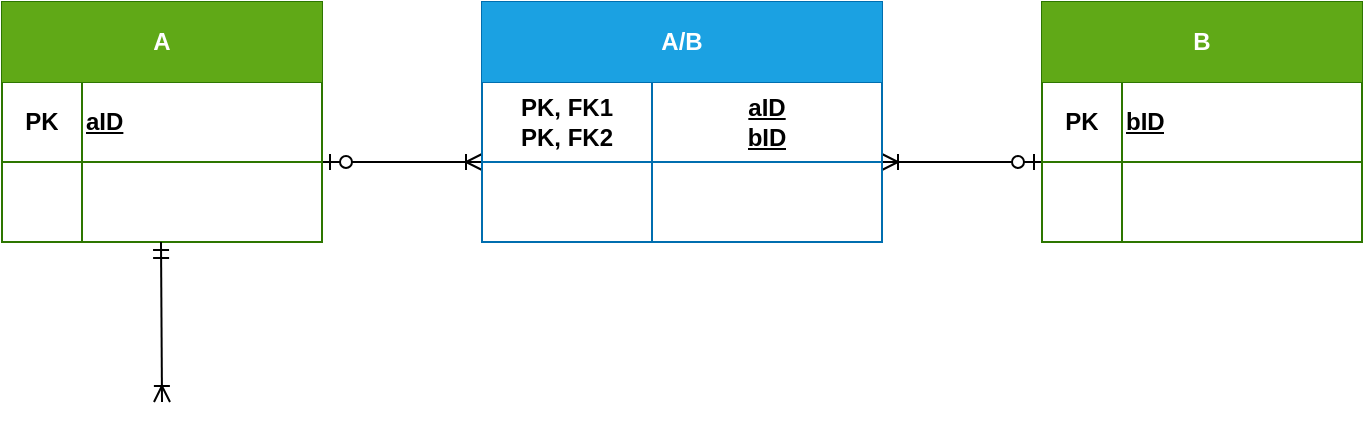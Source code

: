 <mxfile version="20.6.0" type="device"><diagram id="r9cYyTwz3PThLWFNZiZb" name="Page-1"><mxGraphModel dx="1422" dy="747" grid="1" gridSize="10" guides="1" tooltips="1" connect="1" arrows="1" fold="1" page="1" pageScale="1" pageWidth="291" pageHeight="413" math="0" shadow="0"><root><mxCell id="0"/><mxCell id="1" parent="0"/><mxCell id="9_CiMtXoxlJUaPng93nl-4" value="" style="fontSize=12;html=1;endArrow=ERoneToMany;startArrow=ERzeroToOne;rounded=0;" edge="1" parent="1"><mxGeometry width="100" height="100" relative="1" as="geometry"><mxPoint x="200" y="120" as="sourcePoint"/><mxPoint x="280" y="120" as="targetPoint"/><Array as="points"/></mxGeometry></mxCell><mxCell id="9_CiMtXoxlJUaPng93nl-5" value="" style="fontSize=12;html=1;endArrow=ERoneToMany;startArrow=ERzeroToOne;rounded=0;" edge="1" parent="1"><mxGeometry width="100" height="100" relative="1" as="geometry"><mxPoint x="560" y="120" as="sourcePoint"/><mxPoint x="480" y="120" as="targetPoint"/><Array as="points"/></mxGeometry></mxCell><mxCell id="9_CiMtXoxlJUaPng93nl-6" value="" style="shape=table;html=1;whiteSpace=wrap;startSize=0;container=1;collapsible=0;childLayout=tableLayout;swimlaneLine=1;strokeColor=#2D7600;columnLines=1;resizeLast=0;right=1;moveCells=1;fontColor=#FFFFFF;" vertex="1" parent="1"><mxGeometry x="40" y="40" width="160" height="120" as="geometry"/></mxCell><mxCell id="9_CiMtXoxlJUaPng93nl-7" value="" style="shape=tableRow;horizontal=0;startSize=0;swimlaneHead=0;swimlaneBody=0;top=0;left=0;bottom=0;right=0;collapsible=0;dropTarget=0;fillColor=default;points=[[0,0.5],[1,0.5]];portConstraint=eastwest;" vertex="1" parent="9_CiMtXoxlJUaPng93nl-6"><mxGeometry width="160" height="40" as="geometry"/></mxCell><mxCell id="9_CiMtXoxlJUaPng93nl-8" value="&lt;b&gt;&lt;font color=&quot;#FFFFFF&quot;&gt;A&lt;/font&gt;&lt;/b&gt;" style="shape=partialRectangle;html=1;whiteSpace=wrap;connectable=0;fillColor=#60A917;top=0;left=0;bottom=0;right=0;overflow=hidden;rowspan=1;colspan=2;collapsible=1;" vertex="1" parent="9_CiMtXoxlJUaPng93nl-7"><mxGeometry width="160" height="40" as="geometry"><mxRectangle width="40" height="40" as="alternateBounds"/></mxGeometry></mxCell><mxCell id="9_CiMtXoxlJUaPng93nl-9" value="" style="shape=partialRectangle;html=1;whiteSpace=wrap;connectable=0;fillColor=none;top=0;left=0;bottom=0;right=0;overflow=hidden;" vertex="1" visible="0" parent="9_CiMtXoxlJUaPng93nl-7"><mxGeometry x="40" width="120" height="40" as="geometry"><mxRectangle width="120" height="40" as="alternateBounds"/></mxGeometry></mxCell><mxCell id="9_CiMtXoxlJUaPng93nl-10" value="" style="shape=tableRow;horizontal=0;startSize=0;swimlaneHead=0;swimlaneBody=0;top=0;left=0;bottom=0;right=0;collapsible=0;dropTarget=0;fillColor=none;points=[[0,0.5],[1,0.5]];portConstraint=eastwest;" vertex="1" parent="9_CiMtXoxlJUaPng93nl-6"><mxGeometry y="40" width="160" height="40" as="geometry"/></mxCell><mxCell id="9_CiMtXoxlJUaPng93nl-11" value="&lt;b&gt;PK&lt;/b&gt;" style="shape=partialRectangle;html=1;whiteSpace=wrap;connectable=0;fillColor=none;top=0;left=0;bottom=0;right=0;overflow=hidden;" vertex="1" parent="9_CiMtXoxlJUaPng93nl-10"><mxGeometry width="40" height="40" as="geometry"><mxRectangle width="40" height="40" as="alternateBounds"/></mxGeometry></mxCell><mxCell id="9_CiMtXoxlJUaPng93nl-12" value="&lt;div align=&quot;justify&quot;&gt;aID&lt;/div&gt;" style="shape=partialRectangle;html=1;whiteSpace=wrap;connectable=0;fillColor=none;top=0;left=0;bottom=0;right=0;overflow=hidden;fontStyle=5;align=left;" vertex="1" parent="9_CiMtXoxlJUaPng93nl-10"><mxGeometry x="40" width="120" height="40" as="geometry"><mxRectangle width="120" height="40" as="alternateBounds"/></mxGeometry></mxCell><mxCell id="9_CiMtXoxlJUaPng93nl-13" value="" style="shape=tableRow;horizontal=0;startSize=0;swimlaneHead=0;swimlaneBody=0;top=0;left=0;bottom=0;right=0;collapsible=0;dropTarget=0;fillColor=none;points=[[0,0.5],[1,0.5]];portConstraint=eastwest;" vertex="1" parent="9_CiMtXoxlJUaPng93nl-6"><mxGeometry y="80" width="160" height="40" as="geometry"/></mxCell><mxCell id="9_CiMtXoxlJUaPng93nl-14" value="" style="shape=partialRectangle;html=1;whiteSpace=wrap;connectable=0;fillColor=none;top=0;left=0;bottom=0;right=0;overflow=hidden;" vertex="1" parent="9_CiMtXoxlJUaPng93nl-13"><mxGeometry width="40" height="40" as="geometry"><mxRectangle width="40" height="40" as="alternateBounds"/></mxGeometry></mxCell><mxCell id="9_CiMtXoxlJUaPng93nl-15" value="" style="shape=partialRectangle;html=1;whiteSpace=wrap;connectable=0;fillColor=none;top=0;left=0;bottom=0;right=0;overflow=hidden;" vertex="1" parent="9_CiMtXoxlJUaPng93nl-13"><mxGeometry x="40" width="120" height="40" as="geometry"><mxRectangle width="120" height="40" as="alternateBounds"/></mxGeometry></mxCell><mxCell id="9_CiMtXoxlJUaPng93nl-16" value="" style="shape=table;html=1;whiteSpace=wrap;startSize=0;container=1;collapsible=0;childLayout=tableLayout;swimlaneLine=1;strokeColor=#006EAF;columnLines=1;resizeLast=0;right=1;moveCells=1;fontColor=#FFFFFF;" vertex="1" parent="1"><mxGeometry x="280" y="40" width="200" height="120" as="geometry"/></mxCell><mxCell id="9_CiMtXoxlJUaPng93nl-17" value="" style="shape=tableRow;horizontal=0;startSize=0;swimlaneHead=0;swimlaneBody=0;top=0;left=0;bottom=0;right=0;collapsible=0;dropTarget=0;fillColor=default;points=[[0,0.5],[1,0.5]];portConstraint=eastwest;" vertex="1" parent="9_CiMtXoxlJUaPng93nl-16"><mxGeometry width="200" height="40" as="geometry"/></mxCell><mxCell id="9_CiMtXoxlJUaPng93nl-18" value="&lt;b&gt;&lt;font color=&quot;#FFFFFF&quot;&gt;A/B&lt;/font&gt;&lt;/b&gt;" style="shape=partialRectangle;html=1;whiteSpace=wrap;connectable=0;fillColor=#1BA1E2;top=0;left=0;bottom=0;right=0;overflow=hidden;rowspan=1;colspan=2;collapsible=1;" vertex="1" parent="9_CiMtXoxlJUaPng93nl-17"><mxGeometry width="200" height="40" as="geometry"><mxRectangle width="85" height="40" as="alternateBounds"/></mxGeometry></mxCell><mxCell id="9_CiMtXoxlJUaPng93nl-19" value="" style="shape=partialRectangle;html=1;whiteSpace=wrap;connectable=0;fillColor=none;top=0;left=0;bottom=0;right=0;overflow=hidden;" vertex="1" visible="0" parent="9_CiMtXoxlJUaPng93nl-17"><mxGeometry x="85" width="115" height="40" as="geometry"><mxRectangle width="115" height="40" as="alternateBounds"/></mxGeometry></mxCell><mxCell id="9_CiMtXoxlJUaPng93nl-20" value="" style="shape=tableRow;horizontal=0;startSize=0;swimlaneHead=0;swimlaneBody=0;top=0;left=0;bottom=0;right=0;collapsible=0;dropTarget=0;fillColor=none;points=[[0,0.5],[1,0.5]];portConstraint=eastwest;" vertex="1" parent="9_CiMtXoxlJUaPng93nl-16"><mxGeometry y="40" width="200" height="40" as="geometry"/></mxCell><mxCell id="9_CiMtXoxlJUaPng93nl-21" value="&lt;div&gt;PK, FK1&lt;/div&gt;&lt;div&gt;PK, FK2&lt;br&gt;&lt;/div&gt;" style="shape=partialRectangle;html=1;whiteSpace=wrap;connectable=0;fillColor=none;top=0;left=0;bottom=0;right=0;overflow=hidden;fontStyle=1" vertex="1" parent="9_CiMtXoxlJUaPng93nl-20"><mxGeometry width="85" height="40" as="geometry"><mxRectangle width="85" height="40" as="alternateBounds"/></mxGeometry></mxCell><mxCell id="9_CiMtXoxlJUaPng93nl-22" value="&lt;div&gt;aID&lt;/div&gt;&lt;div&gt;bID&lt;br&gt;&lt;/div&gt;" style="shape=partialRectangle;html=1;whiteSpace=wrap;connectable=0;fillColor=none;top=0;left=0;bottom=0;right=0;overflow=hidden;fontStyle=5" vertex="1" parent="9_CiMtXoxlJUaPng93nl-20"><mxGeometry x="85" width="115" height="40" as="geometry"><mxRectangle width="115" height="40" as="alternateBounds"/></mxGeometry></mxCell><mxCell id="9_CiMtXoxlJUaPng93nl-23" value="" style="shape=tableRow;horizontal=0;startSize=0;swimlaneHead=0;swimlaneBody=0;top=0;left=0;bottom=0;right=0;collapsible=0;dropTarget=0;fillColor=none;points=[[0,0.5],[1,0.5]];portConstraint=eastwest;" vertex="1" parent="9_CiMtXoxlJUaPng93nl-16"><mxGeometry y="80" width="200" height="40" as="geometry"/></mxCell><mxCell id="9_CiMtXoxlJUaPng93nl-24" value="" style="shape=partialRectangle;html=1;whiteSpace=wrap;connectable=0;fillColor=none;top=0;left=0;bottom=0;right=0;overflow=hidden;" vertex="1" parent="9_CiMtXoxlJUaPng93nl-23"><mxGeometry width="85" height="40" as="geometry"><mxRectangle width="85" height="40" as="alternateBounds"/></mxGeometry></mxCell><mxCell id="9_CiMtXoxlJUaPng93nl-25" value="" style="shape=partialRectangle;html=1;whiteSpace=wrap;connectable=0;fillColor=none;top=0;left=0;bottom=0;right=0;overflow=hidden;" vertex="1" parent="9_CiMtXoxlJUaPng93nl-23"><mxGeometry x="85" width="115" height="40" as="geometry"><mxRectangle width="115" height="40" as="alternateBounds"/></mxGeometry></mxCell><mxCell id="9_CiMtXoxlJUaPng93nl-26" value="" style="shape=table;html=1;whiteSpace=wrap;startSize=0;container=1;collapsible=0;childLayout=tableLayout;swimlaneLine=1;strokeColor=#2D7600;columnLines=1;resizeLast=0;right=1;moveCells=1;" vertex="1" parent="1"><mxGeometry x="560" y="40" width="160" height="120" as="geometry"/></mxCell><mxCell id="9_CiMtXoxlJUaPng93nl-27" value="" style="shape=tableRow;horizontal=0;startSize=0;swimlaneHead=0;swimlaneBody=0;top=0;left=0;bottom=0;right=0;collapsible=0;dropTarget=0;fillColor=default;points=[[0,0.5],[1,0.5]];portConstraint=eastwest;" vertex="1" parent="9_CiMtXoxlJUaPng93nl-26"><mxGeometry width="160" height="40" as="geometry"/></mxCell><mxCell id="9_CiMtXoxlJUaPng93nl-28" value="&lt;b&gt;&lt;font&gt;B&lt;/font&gt;&lt;/b&gt;" style="shape=partialRectangle;html=1;whiteSpace=wrap;connectable=0;fillColor=#60A917;top=0;left=0;bottom=0;right=0;overflow=hidden;rowspan=1;colspan=2;collapsible=1;fontColor=#FFFFFF;" vertex="1" parent="9_CiMtXoxlJUaPng93nl-27"><mxGeometry width="160" height="40" as="geometry"><mxRectangle width="40" height="40" as="alternateBounds"/></mxGeometry></mxCell><mxCell id="9_CiMtXoxlJUaPng93nl-29" value="" style="shape=partialRectangle;html=1;whiteSpace=wrap;connectable=0;fillColor=none;top=0;left=0;bottom=0;right=0;overflow=hidden;" vertex="1" visible="0" parent="9_CiMtXoxlJUaPng93nl-27"><mxGeometry x="40" width="120" height="40" as="geometry"><mxRectangle width="120" height="40" as="alternateBounds"/></mxGeometry></mxCell><mxCell id="9_CiMtXoxlJUaPng93nl-30" value="" style="shape=tableRow;horizontal=0;startSize=0;swimlaneHead=0;swimlaneBody=0;top=0;left=0;bottom=0;right=0;collapsible=0;dropTarget=0;fillColor=none;points=[[0,0.5],[1,0.5]];portConstraint=eastwest;" vertex="1" parent="9_CiMtXoxlJUaPng93nl-26"><mxGeometry y="40" width="160" height="40" as="geometry"/></mxCell><mxCell id="9_CiMtXoxlJUaPng93nl-31" value="&lt;b&gt;PK&lt;/b&gt;" style="shape=partialRectangle;html=1;whiteSpace=wrap;connectable=0;fillColor=none;top=0;left=0;bottom=0;right=0;overflow=hidden;" vertex="1" parent="9_CiMtXoxlJUaPng93nl-30"><mxGeometry width="40" height="40" as="geometry"><mxRectangle width="40" height="40" as="alternateBounds"/></mxGeometry></mxCell><mxCell id="9_CiMtXoxlJUaPng93nl-32" value="&lt;div align=&quot;justify&quot;&gt;bID&lt;/div&gt;" style="shape=partialRectangle;html=1;whiteSpace=wrap;connectable=0;fillColor=none;top=0;left=0;bottom=0;right=0;overflow=hidden;fontStyle=5;align=left;" vertex="1" parent="9_CiMtXoxlJUaPng93nl-30"><mxGeometry x="40" width="120" height="40" as="geometry"><mxRectangle width="120" height="40" as="alternateBounds"/></mxGeometry></mxCell><mxCell id="9_CiMtXoxlJUaPng93nl-33" value="" style="shape=tableRow;horizontal=0;startSize=0;swimlaneHead=0;swimlaneBody=0;top=0;left=0;bottom=0;right=0;collapsible=0;dropTarget=0;fillColor=none;points=[[0,0.5],[1,0.5]];portConstraint=eastwest;" vertex="1" parent="9_CiMtXoxlJUaPng93nl-26"><mxGeometry y="80" width="160" height="40" as="geometry"/></mxCell><mxCell id="9_CiMtXoxlJUaPng93nl-34" value="" style="shape=partialRectangle;html=1;whiteSpace=wrap;connectable=0;fillColor=none;top=0;left=0;bottom=0;right=0;overflow=hidden;" vertex="1" parent="9_CiMtXoxlJUaPng93nl-33"><mxGeometry width="40" height="40" as="geometry"><mxRectangle width="40" height="40" as="alternateBounds"/></mxGeometry></mxCell><mxCell id="9_CiMtXoxlJUaPng93nl-35" value="" style="shape=partialRectangle;html=1;whiteSpace=wrap;connectable=0;fillColor=none;top=0;left=0;bottom=0;right=0;overflow=hidden;" vertex="1" parent="9_CiMtXoxlJUaPng93nl-33"><mxGeometry x="40" width="120" height="40" as="geometry"><mxRectangle width="120" height="40" as="alternateBounds"/></mxGeometry></mxCell><mxCell id="9_CiMtXoxlJUaPng93nl-36" value="" style="fontSize=12;html=1;endArrow=ERoneToMany;startArrow=ERmandOne;rounded=0;elbow=vertical;exitX=0.5;exitY=1;exitDx=0;exitDy=0;" edge="1" parent="1"><mxGeometry width="100" height="100" relative="1" as="geometry"><mxPoint x="119.5" y="160" as="sourcePoint"/><mxPoint x="120" y="240" as="targetPoint"/></mxGeometry></mxCell></root></mxGraphModel></diagram></mxfile>